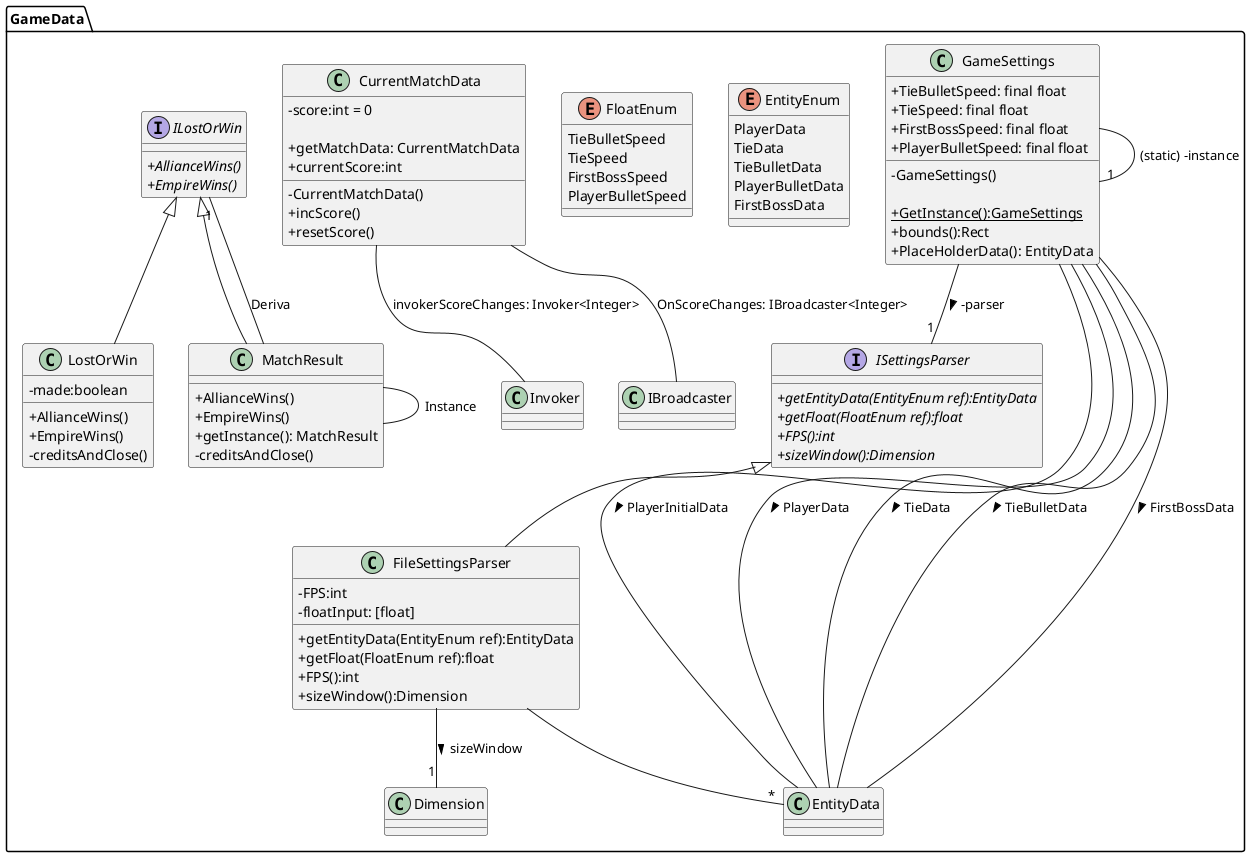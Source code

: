 @startuml
skinparam classAttributeIconSize 0

package GameData{
    class GameSettings{
        + TieBulletSpeed: final float
        + TieSpeed: final float
        + FirstBossSpeed: final float
        + PlayerBulletSpeed: final float

        -GameSettings()

        + {static} GetInstance():GameSettings
        + bounds():Rect
        + PlaceHolderData(): EntityData
    }
    GameSettings --"1" GameSettings: (static) -instance
    GameSettings --"1" ISettingsParser: -parser >
    GameSettings -- EntityData:PlayerInitialData >
    GameSettings -- EntityData:PlayerData >
    GameSettings -- EntityData:TieData >
    GameSettings -- EntityData:TieBulletData >
    GameSettings -- EntityData:FirstBossData >

    enum EntityEnum {
    PlayerData
    TieData
    TieBulletData
    PlayerBulletData
    FirstBossData
    }

    enum FloatEnum{
        TieBulletSpeed
        TieSpeed
        FirstBossSpeed
        PlayerBulletSpeed
    }

    class CurrentMatchData{
        -score:int = 0
        -CurrentMatchData()

        + getMatchData: CurrentMatchData
        + currentScore:int
        + incScore()
        + resetScore()

    }
    CurrentMatchData -- IBroadcaster: OnScoreChanges: IBroadcaster<Integer>
    CurrentMatchData -- Invoker: invokerScoreChanges: Invoker<Integer>

     interface ISettingsParser
    {
        {abstract}+getEntityData(EntityEnum ref):EntityData
        {abstract}+getFloat(FloatEnum ref):float
        {abstract}+FPS():int
        {abstract}+sizeWindow():Dimension

    }
     class FileSettingsParser
    {
        - FPS:int
        - floatInput: [float]
        +getEntityData(EntityEnum ref):EntityData
        +getFloat(FloatEnum ref):float
        +FPS():int
        +sizeWindow():Dimension
    }
    FileSettingsParser -- "1" Dimension : sizeWindow >
    FileSettingsParser -- "*" EntityData
    ISettingsParser <|-- FileSettingsParser


    interface ILostOrWin {
         {abstract}+AllianceWins()
         {abstract}+EmpireWins()
    }

    class LostOrWin {
         -made:boolean
         +AllianceWins()
         +EmpireWins()
         -creditsAndClose()
    }
    ILostOrWin <|-- LostOrWin
    class MatchResult {
         +AllianceWins()
         +EmpireWins()
         +getInstance(): MatchResult
         -creditsAndClose()
    }
    ILostOrWin <|-- MatchResult
    MatchResult -- MatchResult:Instance
    MatchResult -- "1" ILostOrWin: Deriva
}
@enduml
